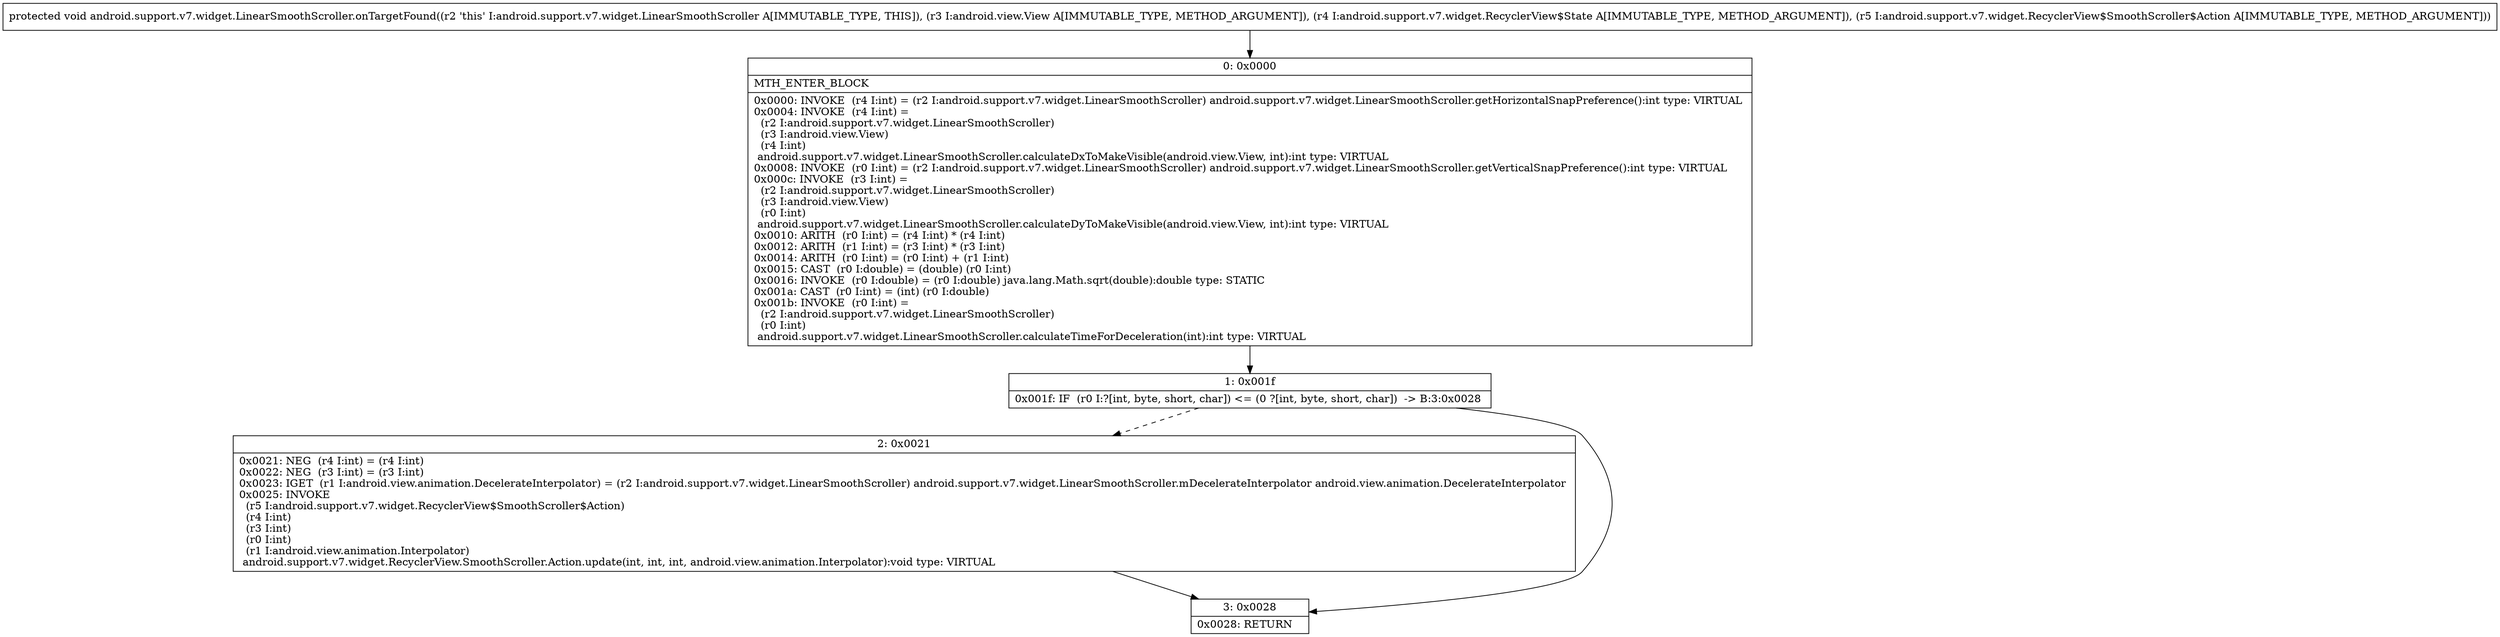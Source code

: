 digraph "CFG forandroid.support.v7.widget.LinearSmoothScroller.onTargetFound(Landroid\/view\/View;Landroid\/support\/v7\/widget\/RecyclerView$State;Landroid\/support\/v7\/widget\/RecyclerView$SmoothScroller$Action;)V" {
Node_0 [shape=record,label="{0\:\ 0x0000|MTH_ENTER_BLOCK\l|0x0000: INVOKE  (r4 I:int) = (r2 I:android.support.v7.widget.LinearSmoothScroller) android.support.v7.widget.LinearSmoothScroller.getHorizontalSnapPreference():int type: VIRTUAL \l0x0004: INVOKE  (r4 I:int) = \l  (r2 I:android.support.v7.widget.LinearSmoothScroller)\l  (r3 I:android.view.View)\l  (r4 I:int)\l android.support.v7.widget.LinearSmoothScroller.calculateDxToMakeVisible(android.view.View, int):int type: VIRTUAL \l0x0008: INVOKE  (r0 I:int) = (r2 I:android.support.v7.widget.LinearSmoothScroller) android.support.v7.widget.LinearSmoothScroller.getVerticalSnapPreference():int type: VIRTUAL \l0x000c: INVOKE  (r3 I:int) = \l  (r2 I:android.support.v7.widget.LinearSmoothScroller)\l  (r3 I:android.view.View)\l  (r0 I:int)\l android.support.v7.widget.LinearSmoothScroller.calculateDyToMakeVisible(android.view.View, int):int type: VIRTUAL \l0x0010: ARITH  (r0 I:int) = (r4 I:int) * (r4 I:int) \l0x0012: ARITH  (r1 I:int) = (r3 I:int) * (r3 I:int) \l0x0014: ARITH  (r0 I:int) = (r0 I:int) + (r1 I:int) \l0x0015: CAST  (r0 I:double) = (double) (r0 I:int) \l0x0016: INVOKE  (r0 I:double) = (r0 I:double) java.lang.Math.sqrt(double):double type: STATIC \l0x001a: CAST  (r0 I:int) = (int) (r0 I:double) \l0x001b: INVOKE  (r0 I:int) = \l  (r2 I:android.support.v7.widget.LinearSmoothScroller)\l  (r0 I:int)\l android.support.v7.widget.LinearSmoothScroller.calculateTimeForDeceleration(int):int type: VIRTUAL \l}"];
Node_1 [shape=record,label="{1\:\ 0x001f|0x001f: IF  (r0 I:?[int, byte, short, char]) \<= (0 ?[int, byte, short, char])  \-\> B:3:0x0028 \l}"];
Node_2 [shape=record,label="{2\:\ 0x0021|0x0021: NEG  (r4 I:int) = (r4 I:int) \l0x0022: NEG  (r3 I:int) = (r3 I:int) \l0x0023: IGET  (r1 I:android.view.animation.DecelerateInterpolator) = (r2 I:android.support.v7.widget.LinearSmoothScroller) android.support.v7.widget.LinearSmoothScroller.mDecelerateInterpolator android.view.animation.DecelerateInterpolator \l0x0025: INVOKE  \l  (r5 I:android.support.v7.widget.RecyclerView$SmoothScroller$Action)\l  (r4 I:int)\l  (r3 I:int)\l  (r0 I:int)\l  (r1 I:android.view.animation.Interpolator)\l android.support.v7.widget.RecyclerView.SmoothScroller.Action.update(int, int, int, android.view.animation.Interpolator):void type: VIRTUAL \l}"];
Node_3 [shape=record,label="{3\:\ 0x0028|0x0028: RETURN   \l}"];
MethodNode[shape=record,label="{protected void android.support.v7.widget.LinearSmoothScroller.onTargetFound((r2 'this' I:android.support.v7.widget.LinearSmoothScroller A[IMMUTABLE_TYPE, THIS]), (r3 I:android.view.View A[IMMUTABLE_TYPE, METHOD_ARGUMENT]), (r4 I:android.support.v7.widget.RecyclerView$State A[IMMUTABLE_TYPE, METHOD_ARGUMENT]), (r5 I:android.support.v7.widget.RecyclerView$SmoothScroller$Action A[IMMUTABLE_TYPE, METHOD_ARGUMENT])) }"];
MethodNode -> Node_0;
Node_0 -> Node_1;
Node_1 -> Node_2[style=dashed];
Node_1 -> Node_3;
Node_2 -> Node_3;
}

